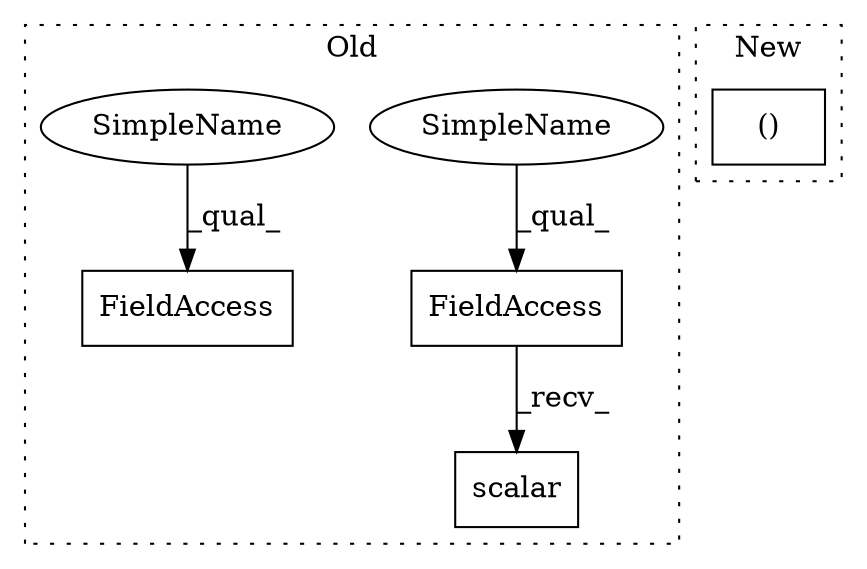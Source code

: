 digraph G {
subgraph cluster0 {
1 [label="scalar" a="32" s="5881,5909" l="7,1" shape="box"];
3 [label="FieldAccess" a="22" s="5862" l="18" shape="box"];
4 [label="FieldAccess" a="22" s="5247" l="18" shape="box"];
5 [label="SimpleName" a="42" s="5862" l="10" shape="ellipse"];
6 [label="SimpleName" a="42" s="5247" l="10" shape="ellipse"];
label = "Old";
style="dotted";
}
subgraph cluster1 {
2 [label="()" a="106" s="8008" l="88" shape="box"];
label = "New";
style="dotted";
}
3 -> 1 [label="_recv_"];
5 -> 3 [label="_qual_"];
6 -> 4 [label="_qual_"];
}
